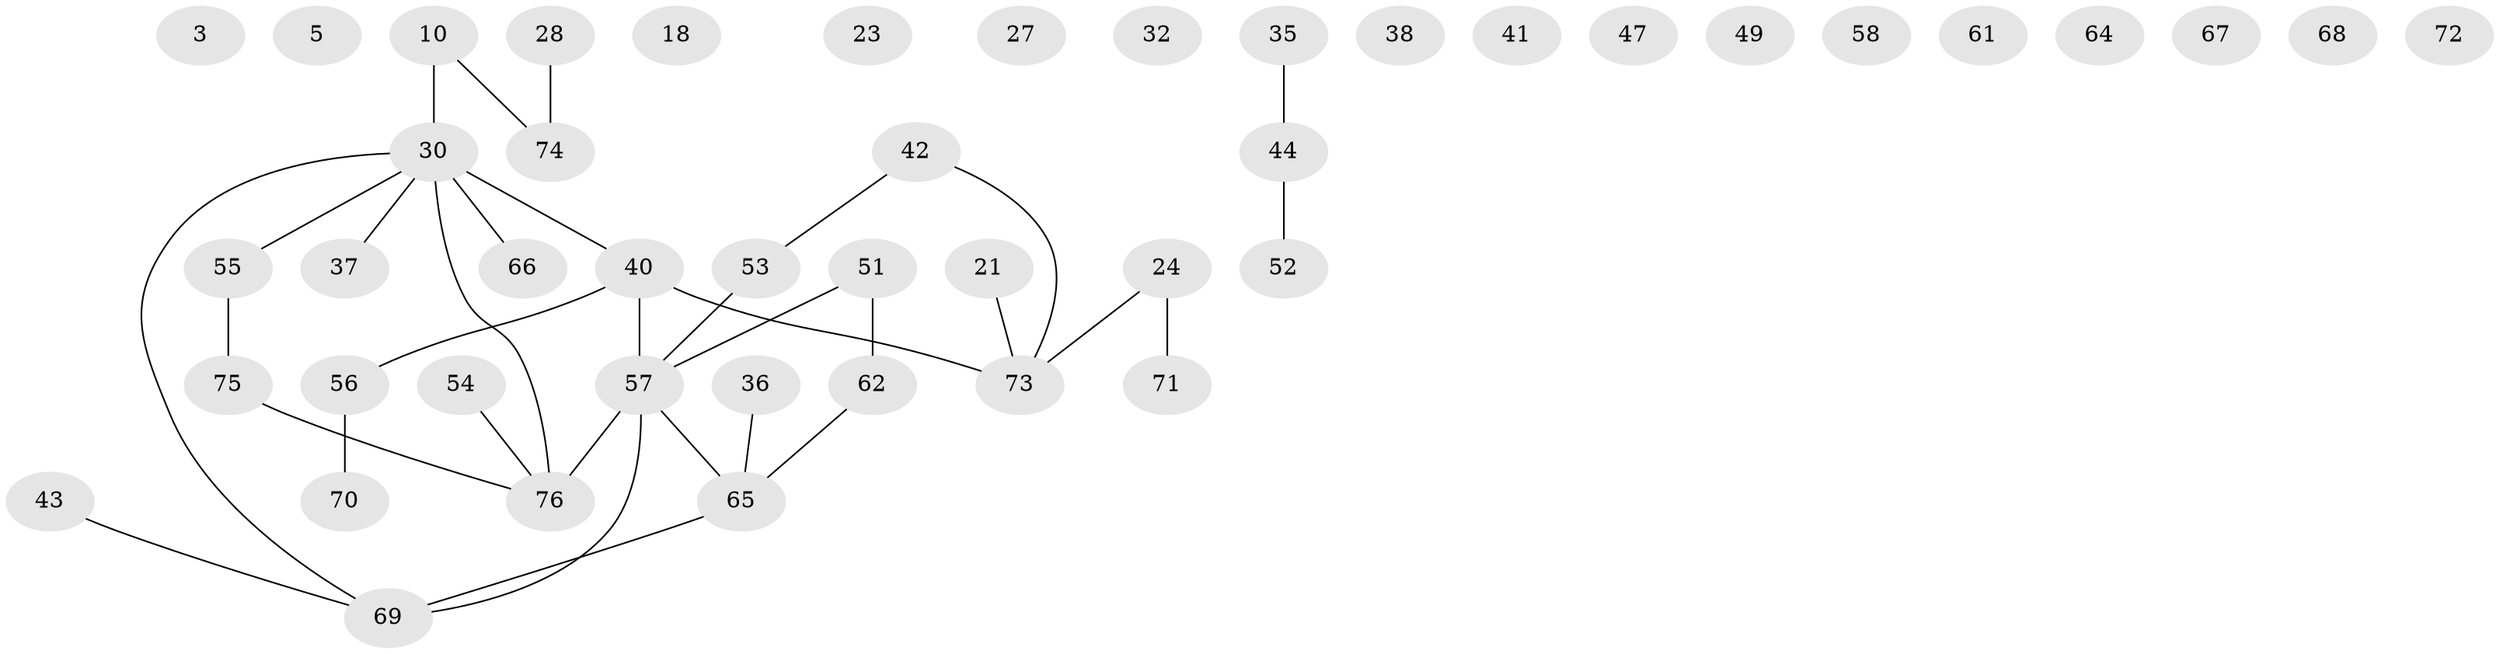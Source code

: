 // original degree distribution, {3: 0.2236842105263158, 4: 0.09210526315789473, 0: 0.19736842105263158, 2: 0.2236842105263158, 1: 0.23684210526315788, 7: 0.013157894736842105, 6: 0.013157894736842105}
// Generated by graph-tools (version 1.1) at 2025/42/03/04/25 21:42:42]
// undirected, 45 vertices, 33 edges
graph export_dot {
graph [start="1"]
  node [color=gray90,style=filled];
  3;
  5;
  10;
  18;
  21;
  23;
  24;
  27;
  28;
  30 [super="+16"];
  32;
  35;
  36;
  37;
  38;
  40 [super="+19+31"];
  41;
  42;
  43;
  44;
  47;
  49;
  51 [super="+13+25"];
  52;
  53;
  54;
  55;
  56 [super="+7+46"];
  57 [super="+45+48+26"];
  58;
  61;
  62;
  64;
  65 [super="+17+9+20"];
  66;
  67;
  68;
  69 [super="+50+63"];
  70;
  71;
  72 [super="+15"];
  73;
  74;
  75;
  76 [super="+60"];
  10 -- 30 [weight=2];
  10 -- 74;
  21 -- 73;
  24 -- 71;
  24 -- 73;
  28 -- 74;
  30 -- 55;
  30 -- 66 [weight=2];
  30 -- 69 [weight=2];
  30 -- 37;
  30 -- 40;
  30 -- 76 [weight=2];
  35 -- 44;
  36 -- 65;
  40 -- 57 [weight=2];
  40 -- 56;
  40 -- 73;
  42 -- 53;
  42 -- 73;
  43 -- 69;
  44 -- 52;
  51 -- 62;
  51 -- 57;
  53 -- 57;
  54 -- 76;
  55 -- 75;
  56 -- 70;
  57 -- 65;
  57 -- 76 [weight=3];
  57 -- 69 [weight=2];
  62 -- 65;
  65 -- 69;
  75 -- 76;
}
